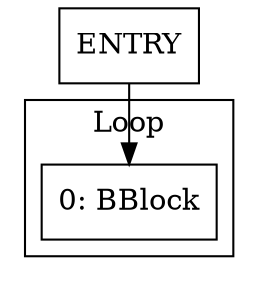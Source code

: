 digraph G {
node [shape=box]
"ENTRY" -> "0"
subgraph "cluster_0_0" {
  label=Loop
  "0" [label="0: BBlock"]
}
}
